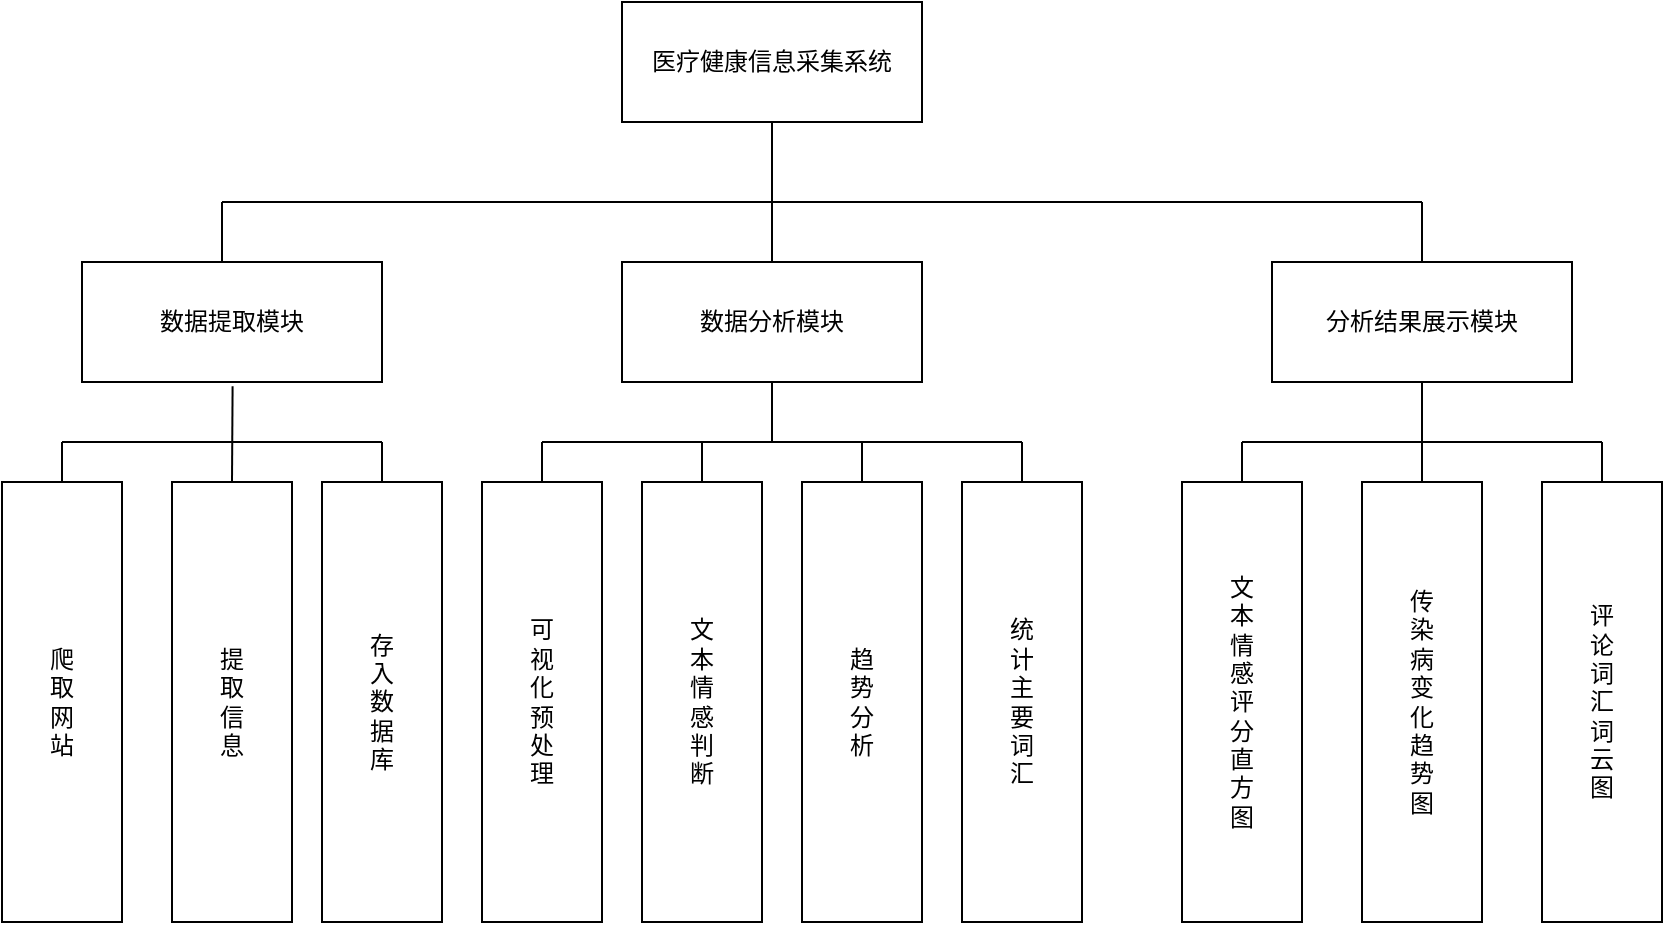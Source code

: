 <mxfile version="24.4.4" type="github">
  <diagram id="R2lEEEUBdFMjLlhIrx00" name="Page-1">
    <mxGraphModel dx="2424" dy="1047" grid="1" gridSize="10" guides="1" tooltips="1" connect="1" arrows="1" fold="1" page="1" pageScale="1" pageWidth="850" pageHeight="1100" math="0" shadow="0" extFonts="Permanent Marker^https://fonts.googleapis.com/css?family=Permanent+Marker">
      <root>
        <mxCell id="0" />
        <mxCell id="1" parent="0" />
        <mxCell id="Qd0V3YHwbgPYym3Jfscd-1" value="医疗健康信息采集系统" style="rounded=0;whiteSpace=wrap;html=1;" vertex="1" parent="1">
          <mxGeometry x="450" y="620" width="150" height="60" as="geometry" />
        </mxCell>
        <mxCell id="Qd0V3YHwbgPYym3Jfscd-2" value="数据分析模块" style="rounded=0;whiteSpace=wrap;html=1;" vertex="1" parent="1">
          <mxGeometry x="450" y="750" width="150" height="60" as="geometry" />
        </mxCell>
        <mxCell id="Qd0V3YHwbgPYym3Jfscd-3" value="分析结果展示模块" style="rounded=0;whiteSpace=wrap;html=1;" vertex="1" parent="1">
          <mxGeometry x="775" y="750" width="150" height="60" as="geometry" />
        </mxCell>
        <mxCell id="Qd0V3YHwbgPYym3Jfscd-4" value="数据提取模块" style="rounded=0;whiteSpace=wrap;html=1;" vertex="1" parent="1">
          <mxGeometry x="180" y="750" width="150" height="60" as="geometry" />
        </mxCell>
        <mxCell id="Qd0V3YHwbgPYym3Jfscd-8" value="爬&lt;div&gt;取&lt;/div&gt;&lt;div&gt;网&lt;/div&gt;&lt;div&gt;站&lt;/div&gt;" style="rounded=0;whiteSpace=wrap;html=1;" vertex="1" parent="1">
          <mxGeometry x="140" y="860" width="60" height="220" as="geometry" />
        </mxCell>
        <mxCell id="Qd0V3YHwbgPYym3Jfscd-9" value="提&lt;div&gt;取&lt;/div&gt;&lt;div&gt;信&lt;/div&gt;&lt;div&gt;息&lt;/div&gt;" style="rounded=0;whiteSpace=wrap;html=1;" vertex="1" parent="1">
          <mxGeometry x="225" y="860" width="60" height="220" as="geometry" />
        </mxCell>
        <mxCell id="Qd0V3YHwbgPYym3Jfscd-10" value="可&lt;div&gt;视&lt;/div&gt;&lt;div&gt;化&lt;/div&gt;&lt;div&gt;预&lt;/div&gt;&lt;div&gt;处&lt;/div&gt;&lt;div&gt;理&lt;/div&gt;" style="rounded=0;whiteSpace=wrap;html=1;" vertex="1" parent="1">
          <mxGeometry x="380" y="860" width="60" height="220" as="geometry" />
        </mxCell>
        <mxCell id="Qd0V3YHwbgPYym3Jfscd-11" value="趋&lt;div&gt;势&lt;/div&gt;&lt;div&gt;分&lt;/div&gt;&lt;div&gt;析&lt;/div&gt;" style="rounded=0;whiteSpace=wrap;html=1;" vertex="1" parent="1">
          <mxGeometry x="540" y="860" width="60" height="220" as="geometry" />
        </mxCell>
        <mxCell id="Qd0V3YHwbgPYym3Jfscd-12" value="文&lt;div&gt;本&lt;/div&gt;&lt;div&gt;情&lt;/div&gt;&lt;div&gt;感&lt;/div&gt;&lt;div&gt;判&lt;/div&gt;&lt;div&gt;断&lt;/div&gt;" style="rounded=0;whiteSpace=wrap;html=1;" vertex="1" parent="1">
          <mxGeometry x="460" y="860" width="60" height="220" as="geometry" />
        </mxCell>
        <mxCell id="Qd0V3YHwbgPYym3Jfscd-13" value="统&lt;div&gt;计&lt;/div&gt;&lt;div&gt;主&lt;/div&gt;&lt;div&gt;要&lt;/div&gt;&lt;div&gt;词&lt;/div&gt;&lt;div&gt;汇&lt;/div&gt;" style="rounded=0;whiteSpace=wrap;html=1;" vertex="1" parent="1">
          <mxGeometry x="620" y="860" width="60" height="220" as="geometry" />
        </mxCell>
        <mxCell id="Qd0V3YHwbgPYym3Jfscd-14" value="存&lt;div&gt;入&lt;/div&gt;&lt;div&gt;数&lt;/div&gt;&lt;div&gt;据&lt;/div&gt;&lt;div&gt;库&lt;/div&gt;" style="rounded=0;whiteSpace=wrap;html=1;" vertex="1" parent="1">
          <mxGeometry x="300" y="860" width="60" height="220" as="geometry" />
        </mxCell>
        <mxCell id="Qd0V3YHwbgPYym3Jfscd-15" value="文&lt;div&gt;本&lt;/div&gt;&lt;div&gt;情&lt;/div&gt;&lt;div&gt;感&lt;/div&gt;&lt;div&gt;评&lt;/div&gt;&lt;div&gt;分&lt;/div&gt;&lt;div&gt;直&lt;/div&gt;&lt;div&gt;方&lt;/div&gt;&lt;div&gt;图&lt;/div&gt;" style="rounded=0;whiteSpace=wrap;html=1;" vertex="1" parent="1">
          <mxGeometry x="730" y="860" width="60" height="220" as="geometry" />
        </mxCell>
        <mxCell id="Qd0V3YHwbgPYym3Jfscd-16" value="传&lt;div&gt;染&lt;/div&gt;&lt;div&gt;病&lt;/div&gt;&lt;div&gt;变&lt;/div&gt;&lt;div&gt;化&lt;/div&gt;&lt;div&gt;趋&lt;/div&gt;&lt;div&gt;势&lt;/div&gt;&lt;div&gt;图&lt;/div&gt;" style="rounded=0;whiteSpace=wrap;html=1;" vertex="1" parent="1">
          <mxGeometry x="820" y="860" width="60" height="220" as="geometry" />
        </mxCell>
        <mxCell id="Qd0V3YHwbgPYym3Jfscd-17" value="评&lt;div&gt;论&lt;div&gt;词&lt;/div&gt;&lt;div&gt;汇&lt;/div&gt;&lt;div&gt;词&lt;/div&gt;&lt;div&gt;云&lt;/div&gt;&lt;div&gt;图&lt;/div&gt;&lt;/div&gt;" style="rounded=0;whiteSpace=wrap;html=1;" vertex="1" parent="1">
          <mxGeometry x="910" y="860" width="60" height="220" as="geometry" />
        </mxCell>
        <mxCell id="Qd0V3YHwbgPYym3Jfscd-20" value="" style="endArrow=none;html=1;rounded=0;entryX=0.5;entryY=1;entryDx=0;entryDy=0;exitX=0.5;exitY=0;exitDx=0;exitDy=0;" edge="1" parent="1" source="Qd0V3YHwbgPYym3Jfscd-2" target="Qd0V3YHwbgPYym3Jfscd-1">
          <mxGeometry width="50" height="50" relative="1" as="geometry">
            <mxPoint x="480" y="740" as="sourcePoint" />
            <mxPoint x="530" y="690" as="targetPoint" />
          </mxGeometry>
        </mxCell>
        <mxCell id="Qd0V3YHwbgPYym3Jfscd-21" value="" style="endArrow=none;html=1;rounded=0;" edge="1" parent="1">
          <mxGeometry width="50" height="50" relative="1" as="geometry">
            <mxPoint x="250" y="720" as="sourcePoint" />
            <mxPoint x="850" y="720" as="targetPoint" />
          </mxGeometry>
        </mxCell>
        <mxCell id="Qd0V3YHwbgPYym3Jfscd-22" value="" style="endArrow=none;html=1;rounded=0;" edge="1" parent="1">
          <mxGeometry width="50" height="50" relative="1" as="geometry">
            <mxPoint x="250" y="750" as="sourcePoint" />
            <mxPoint x="250" y="720" as="targetPoint" />
          </mxGeometry>
        </mxCell>
        <mxCell id="Qd0V3YHwbgPYym3Jfscd-23" value="" style="endArrow=none;html=1;rounded=0;exitX=0.5;exitY=0;exitDx=0;exitDy=0;" edge="1" parent="1" source="Qd0V3YHwbgPYym3Jfscd-3">
          <mxGeometry width="50" height="50" relative="1" as="geometry">
            <mxPoint x="670" y="810" as="sourcePoint" />
            <mxPoint x="850" y="720" as="targetPoint" />
          </mxGeometry>
        </mxCell>
        <mxCell id="Qd0V3YHwbgPYym3Jfscd-25" value="" style="endArrow=none;html=1;rounded=0;" edge="1" parent="1">
          <mxGeometry width="50" height="50" relative="1" as="geometry">
            <mxPoint x="170" y="840" as="sourcePoint" />
            <mxPoint x="330" y="840" as="targetPoint" />
          </mxGeometry>
        </mxCell>
        <mxCell id="Qd0V3YHwbgPYym3Jfscd-26" value="" style="endArrow=none;html=1;rounded=0;entryX=0.502;entryY=1.035;entryDx=0;entryDy=0;entryPerimeter=0;exitX=0.5;exitY=0;exitDx=0;exitDy=0;" edge="1" parent="1" source="Qd0V3YHwbgPYym3Jfscd-9" target="Qd0V3YHwbgPYym3Jfscd-4">
          <mxGeometry width="50" height="50" relative="1" as="geometry">
            <mxPoint x="250" y="850" as="sourcePoint" />
            <mxPoint x="340" y="850" as="targetPoint" />
          </mxGeometry>
        </mxCell>
        <mxCell id="Qd0V3YHwbgPYym3Jfscd-27" value="" style="endArrow=none;html=1;rounded=0;exitX=0.5;exitY=0;exitDx=0;exitDy=0;" edge="1" parent="1" source="Qd0V3YHwbgPYym3Jfscd-14">
          <mxGeometry width="50" height="50" relative="1" as="geometry">
            <mxPoint x="160" y="850" as="sourcePoint" />
            <mxPoint x="330" y="840" as="targetPoint" />
          </mxGeometry>
        </mxCell>
        <mxCell id="Qd0V3YHwbgPYym3Jfscd-28" value="" style="endArrow=none;html=1;rounded=0;entryX=0.5;entryY=0;entryDx=0;entryDy=0;" edge="1" parent="1" target="Qd0V3YHwbgPYym3Jfscd-8">
          <mxGeometry width="50" height="50" relative="1" as="geometry">
            <mxPoint x="170" y="840" as="sourcePoint" />
            <mxPoint x="150.0" y="860.0" as="targetPoint" />
          </mxGeometry>
        </mxCell>
        <mxCell id="Qd0V3YHwbgPYym3Jfscd-29" value="" style="endArrow=none;html=1;rounded=0;" edge="1" parent="1">
          <mxGeometry width="50" height="50" relative="1" as="geometry">
            <mxPoint x="410" y="840" as="sourcePoint" />
            <mxPoint x="650" y="840" as="targetPoint" />
          </mxGeometry>
        </mxCell>
        <mxCell id="Qd0V3YHwbgPYym3Jfscd-30" value="" style="endArrow=none;html=1;rounded=0;entryX=0.5;entryY=0;entryDx=0;entryDy=0;" edge="1" parent="1" target="Qd0V3YHwbgPYym3Jfscd-10">
          <mxGeometry width="50" height="50" relative="1" as="geometry">
            <mxPoint x="410" y="840" as="sourcePoint" />
            <mxPoint x="650" y="850" as="targetPoint" />
          </mxGeometry>
        </mxCell>
        <mxCell id="Qd0V3YHwbgPYym3Jfscd-31" value="" style="endArrow=none;html=1;rounded=0;exitX=0.5;exitY=1;exitDx=0;exitDy=0;" edge="1" parent="1" source="Qd0V3YHwbgPYym3Jfscd-2">
          <mxGeometry width="50" height="50" relative="1" as="geometry">
            <mxPoint x="520" y="830" as="sourcePoint" />
            <mxPoint x="525" y="840" as="targetPoint" />
          </mxGeometry>
        </mxCell>
        <mxCell id="Qd0V3YHwbgPYym3Jfscd-32" value="" style="endArrow=none;html=1;rounded=0;entryX=0.5;entryY=0;entryDx=0;entryDy=0;" edge="1" parent="1" target="Qd0V3YHwbgPYym3Jfscd-12">
          <mxGeometry width="50" height="50" relative="1" as="geometry">
            <mxPoint x="490" y="840" as="sourcePoint" />
            <mxPoint x="480" y="850" as="targetPoint" />
          </mxGeometry>
        </mxCell>
        <mxCell id="Qd0V3YHwbgPYym3Jfscd-33" value="" style="endArrow=none;html=1;rounded=0;entryX=0.5;entryY=0;entryDx=0;entryDy=0;" edge="1" parent="1" target="Qd0V3YHwbgPYym3Jfscd-11">
          <mxGeometry width="50" height="50" relative="1" as="geometry">
            <mxPoint x="570" y="840" as="sourcePoint" />
            <mxPoint x="765" y="850" as="targetPoint" />
          </mxGeometry>
        </mxCell>
        <mxCell id="Qd0V3YHwbgPYym3Jfscd-34" value="" style="endArrow=none;html=1;rounded=0;exitX=0.5;exitY=0;exitDx=0;exitDy=0;" edge="1" parent="1" source="Qd0V3YHwbgPYym3Jfscd-13">
          <mxGeometry width="50" height="50" relative="1" as="geometry">
            <mxPoint x="460" y="890" as="sourcePoint" />
            <mxPoint x="650" y="840" as="targetPoint" />
          </mxGeometry>
        </mxCell>
        <mxCell id="Qd0V3YHwbgPYym3Jfscd-36" value="" style="endArrow=none;html=1;rounded=0;" edge="1" parent="1">
          <mxGeometry width="50" height="50" relative="1" as="geometry">
            <mxPoint x="760" y="840" as="sourcePoint" />
            <mxPoint x="940" y="840" as="targetPoint" />
          </mxGeometry>
        </mxCell>
        <mxCell id="Qd0V3YHwbgPYym3Jfscd-37" value="" style="endArrow=none;html=1;rounded=0;entryX=0.5;entryY=1;entryDx=0;entryDy=0;exitX=0.5;exitY=0;exitDx=0;exitDy=0;" edge="1" parent="1" source="Qd0V3YHwbgPYym3Jfscd-16" target="Qd0V3YHwbgPYym3Jfscd-3">
          <mxGeometry width="50" height="50" relative="1" as="geometry">
            <mxPoint x="750" y="850" as="sourcePoint" />
            <mxPoint x="980" y="850" as="targetPoint" />
          </mxGeometry>
        </mxCell>
        <mxCell id="Qd0V3YHwbgPYym3Jfscd-38" value="" style="endArrow=none;html=1;rounded=0;entryX=0.5;entryY=0;entryDx=0;entryDy=0;" edge="1" parent="1" target="Qd0V3YHwbgPYym3Jfscd-15">
          <mxGeometry width="50" height="50" relative="1" as="geometry">
            <mxPoint x="760" y="840" as="sourcePoint" />
            <mxPoint x="980" y="850" as="targetPoint" />
          </mxGeometry>
        </mxCell>
        <mxCell id="Qd0V3YHwbgPYym3Jfscd-39" value="" style="endArrow=none;html=1;rounded=0;entryX=0.5;entryY=0;entryDx=0;entryDy=0;" edge="1" parent="1" target="Qd0V3YHwbgPYym3Jfscd-17">
          <mxGeometry width="50" height="50" relative="1" as="geometry">
            <mxPoint x="940" y="840" as="sourcePoint" />
            <mxPoint x="1105" y="830" as="targetPoint" />
          </mxGeometry>
        </mxCell>
      </root>
    </mxGraphModel>
  </diagram>
</mxfile>
